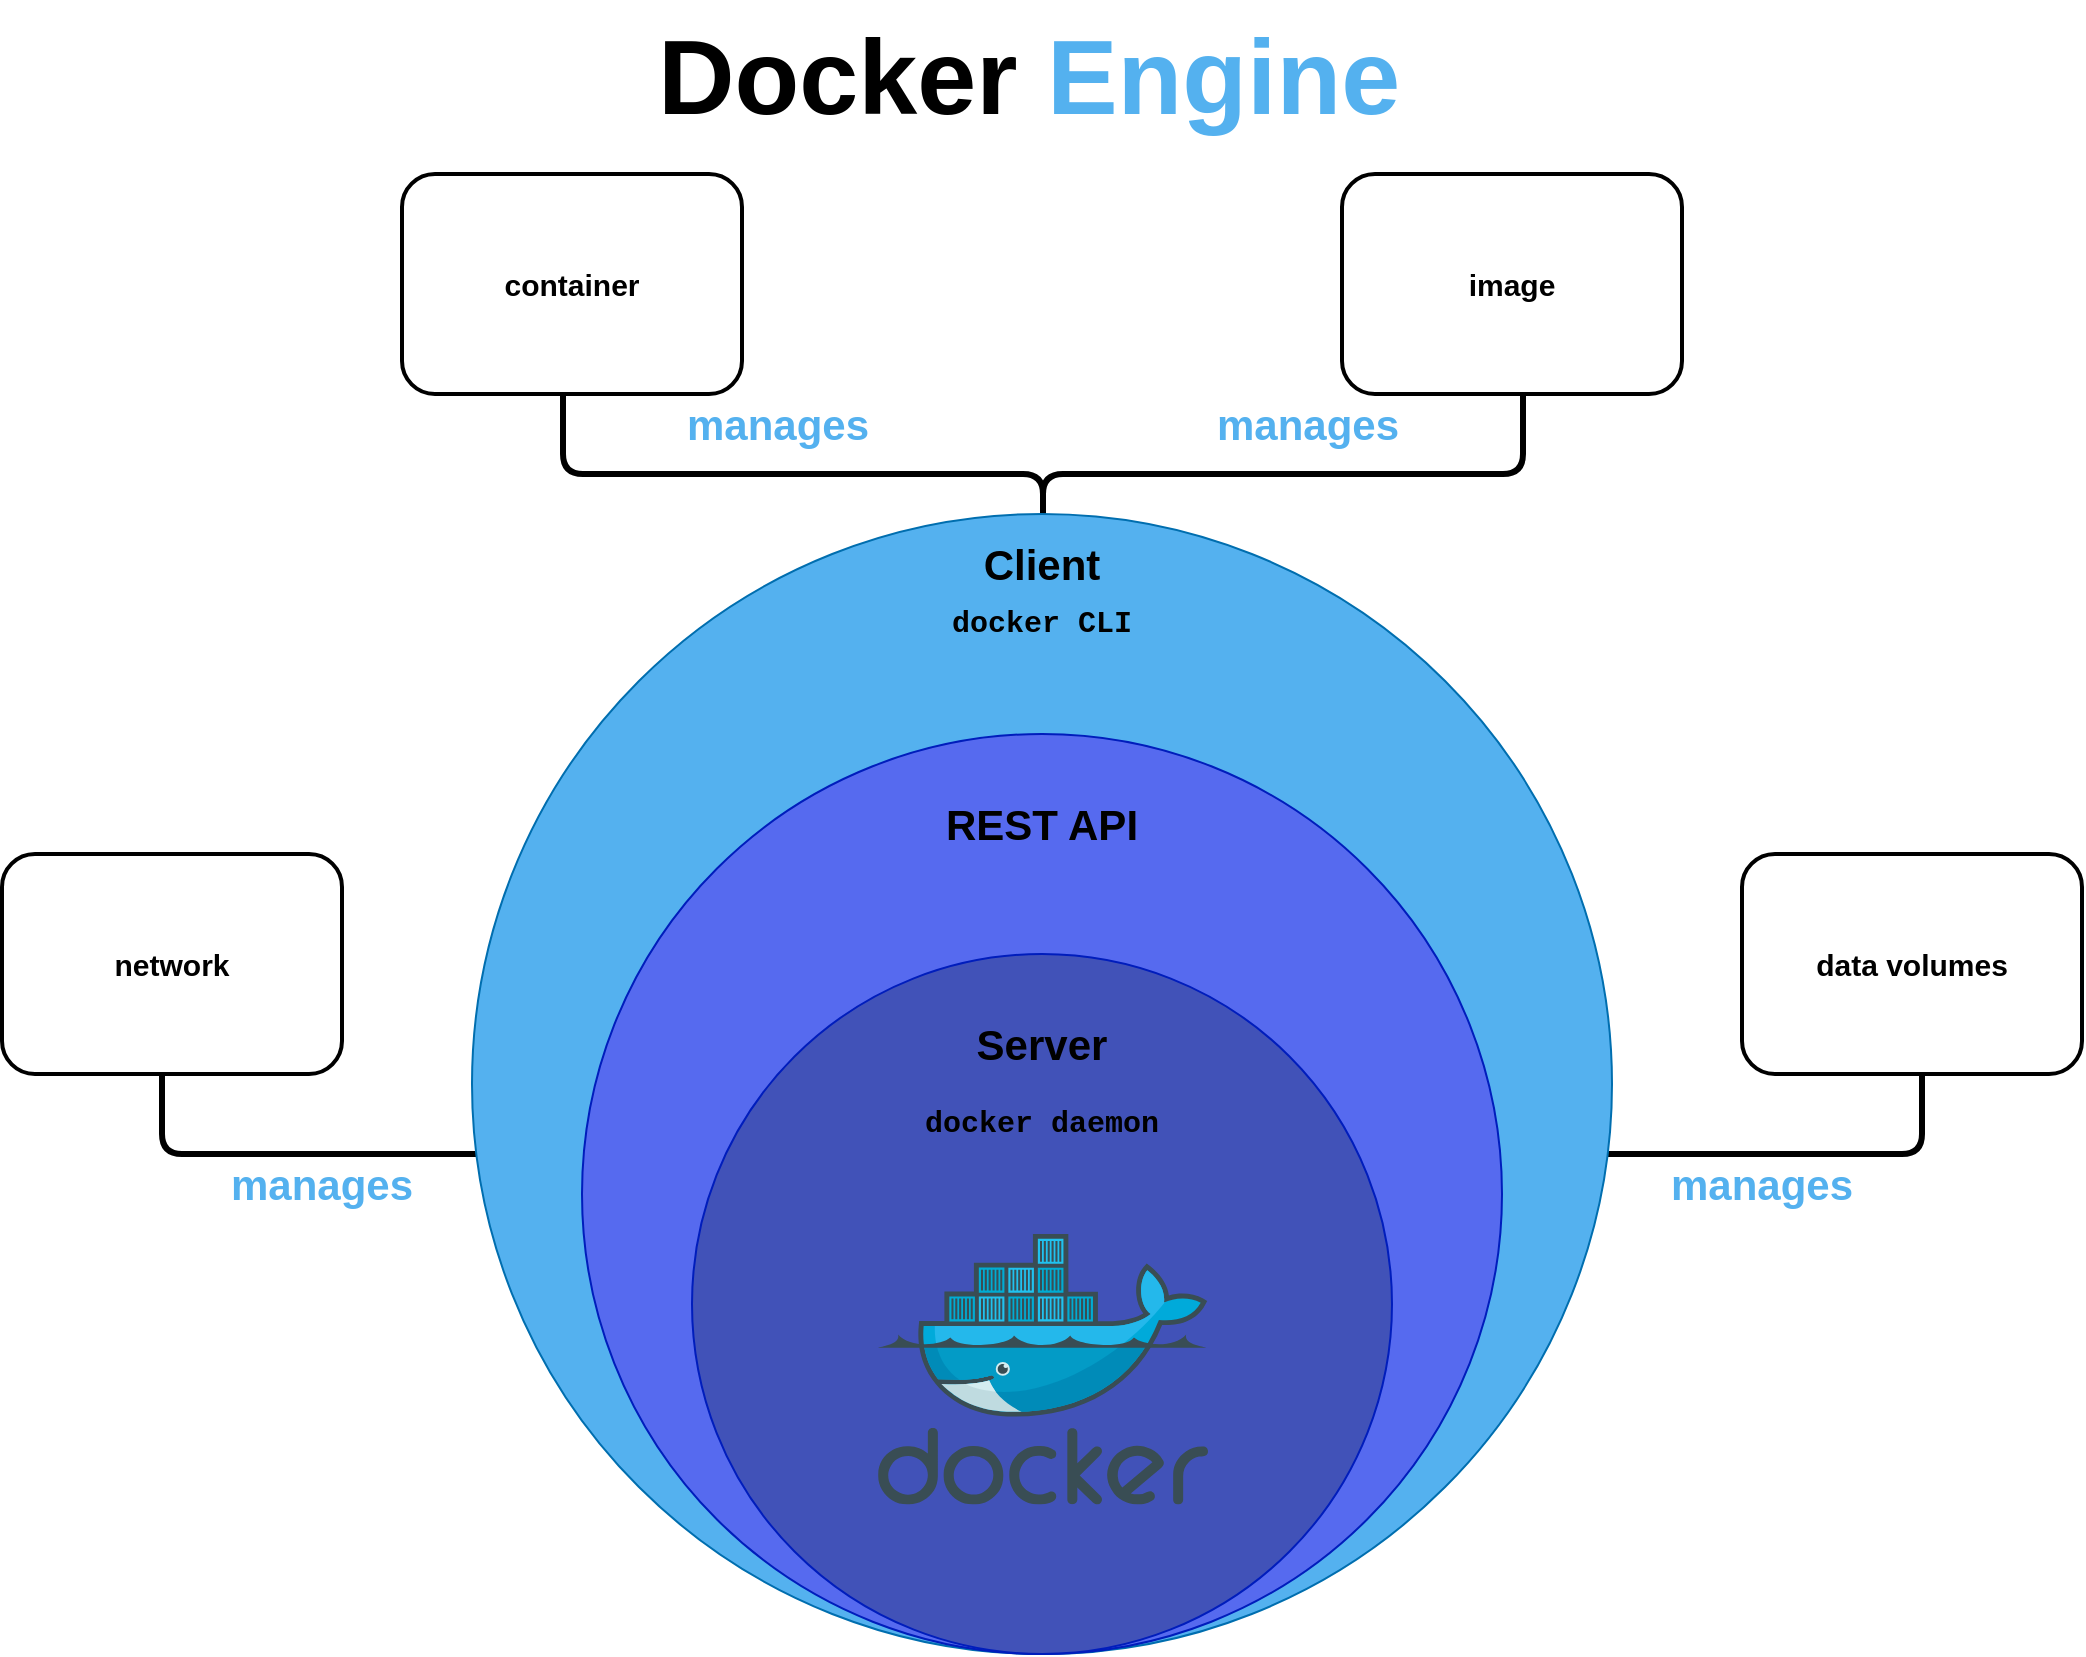 <mxfile version="24.7.5">
  <diagram name="Docker Engine" id="aNDntJ2Dq3sxIKJjX8QK">
    <mxGraphModel dx="1364" dy="1693" grid="1" gridSize="10" guides="1" tooltips="1" connect="1" arrows="1" fold="1" page="1" pageScale="1" pageWidth="1100" pageHeight="850" math="0" shadow="0">
      <root>
        <mxCell id="0" />
        <mxCell id="1" parent="0" />
        <mxCell id="sW-uVkNBvPEmtZR9VkLa-7" value="" style="shape=curlyBracket;whiteSpace=wrap;html=1;rounded=1;flipH=1;labelPosition=right;verticalLabelPosition=middle;align=left;verticalAlign=middle;direction=north;strokeWidth=3;" vertex="1" parent="1">
          <mxGeometry x="310.5" y="190" width="480" height="80" as="geometry" />
        </mxCell>
        <mxCell id="sW-uVkNBvPEmtZR9VkLa-11" value="" style="shape=curlyBracket;whiteSpace=wrap;html=1;rounded=1;flipH=1;labelPosition=right;verticalLabelPosition=middle;align=left;verticalAlign=middle;direction=north;strokeWidth=3;" vertex="1" parent="1">
          <mxGeometry x="110" y="530" width="880" height="80" as="geometry" />
        </mxCell>
        <mxCell id="sW-uVkNBvPEmtZR9VkLa-2" value="" style="ellipse;whiteSpace=wrap;html=1;aspect=fixed;fillColor=#54B1EF;fontColor=#ffffff;strokeColor=#006EAF;" vertex="1" parent="1">
          <mxGeometry x="265" y="250" width="570" height="570" as="geometry" />
        </mxCell>
        <mxCell id="sW-uVkNBvPEmtZR9VkLa-3" value="" style="ellipse;whiteSpace=wrap;html=1;aspect=fixed;fillColor=#566AEF;fontColor=#ffffff;strokeColor=#001DBC;" vertex="1" parent="1">
          <mxGeometry x="320" y="360" width="460" height="460" as="geometry" />
        </mxCell>
        <mxCell id="sW-uVkNBvPEmtZR9VkLa-4" value="" style="ellipse;whiteSpace=wrap;html=1;aspect=fixed;fillColor=#4152B8;fontColor=#ffffff;strokeColor=#001DBC;" vertex="1" parent="1">
          <mxGeometry x="375" y="470" width="350" height="350" as="geometry" />
        </mxCell>
        <mxCell id="sW-uVkNBvPEmtZR9VkLa-5" value="" style="image;sketch=0;aspect=fixed;html=1;points=[];align=center;fontSize=12;image=img/lib/mscae/Docker.svg;" vertex="1" parent="1">
          <mxGeometry x="468" y="610" width="165" height="135.3" as="geometry" />
        </mxCell>
        <mxCell id="sW-uVkNBvPEmtZR9VkLa-6" value="&lt;h1 style=&quot;margin-top: 0px; font-size: 53px;&quot;&gt;Docker &lt;font style=&quot;font-size: 53px;&quot; color=&quot;#54b1ef&quot;&gt;Engine&lt;/font&gt;&lt;/h1&gt;" style="text;html=1;whiteSpace=wrap;overflow=hidden;rounded=0;" vertex="1" parent="1">
          <mxGeometry x="355.5" y="-7" width="390" height="120" as="geometry" />
        </mxCell>
        <mxCell id="sW-uVkNBvPEmtZR9VkLa-9" value="" style="rounded=1;whiteSpace=wrap;html=1;strokeWidth=2;" vertex="1" parent="1">
          <mxGeometry x="230" y="80" width="170" height="110" as="geometry" />
        </mxCell>
        <mxCell id="sW-uVkNBvPEmtZR9VkLa-10" value="" style="rounded=1;whiteSpace=wrap;html=1;strokeWidth=2;" vertex="1" parent="1">
          <mxGeometry x="700" y="80" width="170" height="110" as="geometry" />
        </mxCell>
        <mxCell id="sW-uVkNBvPEmtZR9VkLa-12" value="" style="rounded=1;whiteSpace=wrap;html=1;strokeWidth=2;" vertex="1" parent="1">
          <mxGeometry x="30" y="420" width="170" height="110" as="geometry" />
        </mxCell>
        <mxCell id="sW-uVkNBvPEmtZR9VkLa-13" value="" style="rounded=1;whiteSpace=wrap;html=1;strokeWidth=2;" vertex="1" parent="1">
          <mxGeometry x="900" y="420" width="170" height="110" as="geometry" />
        </mxCell>
        <mxCell id="sW-uVkNBvPEmtZR9VkLa-14" value="&lt;font style=&quot;font-size: 15px;&quot;&gt;&lt;b&gt;network&lt;/b&gt;&lt;/font&gt;" style="text;html=1;align=center;verticalAlign=middle;whiteSpace=wrap;rounded=0;strokeWidth=2;" vertex="1" parent="1">
          <mxGeometry x="70" y="460" width="90" height="30" as="geometry" />
        </mxCell>
        <mxCell id="sW-uVkNBvPEmtZR9VkLa-15" value="&lt;font style=&quot;font-size: 15px;&quot;&gt;&lt;b&gt;container&lt;/b&gt;&lt;/font&gt;" style="text;html=1;align=center;verticalAlign=middle;whiteSpace=wrap;rounded=0;strokeWidth=2;" vertex="1" parent="1">
          <mxGeometry x="270" y="120" width="90" height="30" as="geometry" />
        </mxCell>
        <mxCell id="sW-uVkNBvPEmtZR9VkLa-16" value="&lt;font style=&quot;font-size: 15px;&quot;&gt;&lt;b&gt;image&lt;/b&gt;&lt;/font&gt;" style="text;html=1;align=center;verticalAlign=middle;whiteSpace=wrap;rounded=0;strokeWidth=2;" vertex="1" parent="1">
          <mxGeometry x="740" y="120" width="90" height="30" as="geometry" />
        </mxCell>
        <mxCell id="sW-uVkNBvPEmtZR9VkLa-17" value="&lt;font style=&quot;font-size: 15px;&quot;&gt;&lt;b&gt;data volumes&lt;/b&gt;&lt;/font&gt;" style="text;html=1;align=center;verticalAlign=middle;whiteSpace=wrap;rounded=0;strokeWidth=2;" vertex="1" parent="1">
          <mxGeometry x="935" y="460" width="100" height="30" as="geometry" />
        </mxCell>
        <mxCell id="sW-uVkNBvPEmtZR9VkLa-18" value="&lt;font size=&quot;1&quot; style=&quot;&quot;&gt;&lt;b style=&quot;font-size: 21px;&quot;&gt;Client&lt;/b&gt;&lt;/font&gt;" style="text;html=1;align=center;verticalAlign=middle;whiteSpace=wrap;rounded=0;strokeWidth=2;" vertex="1" parent="1">
          <mxGeometry x="500" y="260" width="100" height="30" as="geometry" />
        </mxCell>
        <mxCell id="sW-uVkNBvPEmtZR9VkLa-19" value="&lt;font size=&quot;1&quot; style=&quot;&quot;&gt;&lt;b style=&quot;font-size: 21px;&quot;&gt;REST API&lt;/b&gt;&lt;/font&gt;" style="text;html=1;align=center;verticalAlign=middle;whiteSpace=wrap;rounded=0;strokeWidth=2;" vertex="1" parent="1">
          <mxGeometry x="500" y="390" width="100" height="30" as="geometry" />
        </mxCell>
        <mxCell id="sW-uVkNBvPEmtZR9VkLa-20" value="&lt;font size=&quot;1&quot; style=&quot;&quot;&gt;&lt;b style=&quot;font-size: 21px;&quot;&gt;Server&lt;/b&gt;&lt;/font&gt;" style="text;html=1;align=center;verticalAlign=middle;whiteSpace=wrap;rounded=0;strokeWidth=2;" vertex="1" parent="1">
          <mxGeometry x="500" y="500" width="100" height="30" as="geometry" />
        </mxCell>
        <mxCell id="sW-uVkNBvPEmtZR9VkLa-21" value="&lt;span style=&quot;font-size: 21px;&quot;&gt;&lt;b&gt;&lt;font color=&quot;#54b1ef&quot;&gt;manages&lt;/font&gt;&lt;/b&gt;&lt;/span&gt;" style="text;html=1;align=center;verticalAlign=middle;whiteSpace=wrap;rounded=0;strokeWidth=2;" vertex="1" parent="1">
          <mxGeometry x="140" y="570" width="100" height="30" as="geometry" />
        </mxCell>
        <mxCell id="sW-uVkNBvPEmtZR9VkLa-22" value="&lt;span style=&quot;font-size: 21px;&quot;&gt;&lt;b&gt;&lt;font color=&quot;#54b1ef&quot;&gt;manages&lt;/font&gt;&lt;/b&gt;&lt;/span&gt;" style="text;html=1;align=center;verticalAlign=middle;whiteSpace=wrap;rounded=0;strokeWidth=2;" vertex="1" parent="1">
          <mxGeometry x="860" y="570" width="100" height="30" as="geometry" />
        </mxCell>
        <mxCell id="sW-uVkNBvPEmtZR9VkLa-23" value="&lt;span style=&quot;font-size: 21px;&quot;&gt;&lt;b&gt;&lt;font color=&quot;#54b1ef&quot;&gt;manages&lt;/font&gt;&lt;/b&gt;&lt;/span&gt;" style="text;html=1;align=center;verticalAlign=middle;whiteSpace=wrap;rounded=0;strokeWidth=2;" vertex="1" parent="1">
          <mxGeometry x="633" y="190" width="100" height="30" as="geometry" />
        </mxCell>
        <mxCell id="sW-uVkNBvPEmtZR9VkLa-24" value="&lt;span style=&quot;font-size: 21px;&quot;&gt;&lt;b&gt;&lt;font color=&quot;#54b1ef&quot;&gt;manages&lt;/font&gt;&lt;/b&gt;&lt;/span&gt;" style="text;html=1;align=center;verticalAlign=middle;whiteSpace=wrap;rounded=0;strokeWidth=2;" vertex="1" parent="1">
          <mxGeometry x="368" y="190" width="100" height="30" as="geometry" />
        </mxCell>
        <mxCell id="sW-uVkNBvPEmtZR9VkLa-25" value="&lt;pre&gt;&lt;font face=&quot;Courier New&quot; style=&quot;font-size: 15px;&quot;&gt;&lt;b style=&quot;&quot;&gt;docker daemon&lt;/b&gt;&lt;/font&gt;&lt;/pre&gt;" style="text;html=1;align=center;verticalAlign=middle;whiteSpace=wrap;rounded=0;strokeWidth=2;" vertex="1" parent="1">
          <mxGeometry x="490" y="540" width="120" height="30" as="geometry" />
        </mxCell>
        <mxCell id="sW-uVkNBvPEmtZR9VkLa-26" value="&lt;pre&gt;&lt;font face=&quot;Courier New&quot; style=&quot;font-size: 15px;&quot;&gt;&lt;b style=&quot;&quot;&gt;docker CLI&lt;/b&gt;&lt;/font&gt;&lt;/pre&gt;" style="text;html=1;align=center;verticalAlign=middle;whiteSpace=wrap;rounded=0;strokeWidth=2;" vertex="1" parent="1">
          <mxGeometry x="490" y="290" width="120" height="30" as="geometry" />
        </mxCell>
      </root>
    </mxGraphModel>
  </diagram>
</mxfile>
